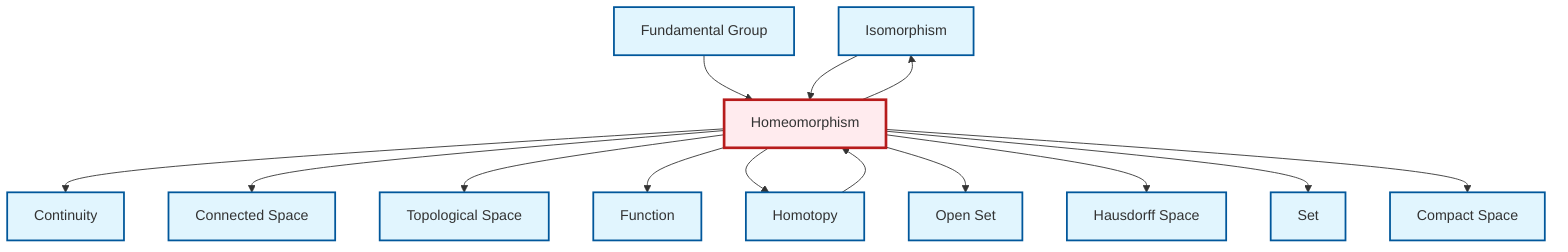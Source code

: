 graph TD
    classDef definition fill:#e1f5fe,stroke:#01579b,stroke-width:2px
    classDef theorem fill:#f3e5f5,stroke:#4a148c,stroke-width:2px
    classDef axiom fill:#fff3e0,stroke:#e65100,stroke-width:2px
    classDef example fill:#e8f5e9,stroke:#1b5e20,stroke-width:2px
    classDef current fill:#ffebee,stroke:#b71c1c,stroke-width:3px
    def-connected["Connected Space"]:::definition
    def-continuity["Continuity"]:::definition
    def-hausdorff["Hausdorff Space"]:::definition
    def-isomorphism["Isomorphism"]:::definition
    def-topological-space["Topological Space"]:::definition
    def-homotopy["Homotopy"]:::definition
    def-compact["Compact Space"]:::definition
    def-open-set["Open Set"]:::definition
    def-fundamental-group["Fundamental Group"]:::definition
    def-homeomorphism["Homeomorphism"]:::definition
    def-function["Function"]:::definition
    def-set["Set"]:::definition
    def-homeomorphism --> def-continuity
    def-homeomorphism --> def-connected
    def-homeomorphism --> def-topological-space
    def-homeomorphism --> def-function
    def-fundamental-group --> def-homeomorphism
    def-homeomorphism --> def-homotopy
    def-homotopy --> def-homeomorphism
    def-isomorphism --> def-homeomorphism
    def-homeomorphism --> def-open-set
    def-homeomorphism --> def-hausdorff
    def-homeomorphism --> def-set
    def-homeomorphism --> def-compact
    def-homeomorphism --> def-isomorphism
    class def-homeomorphism current
